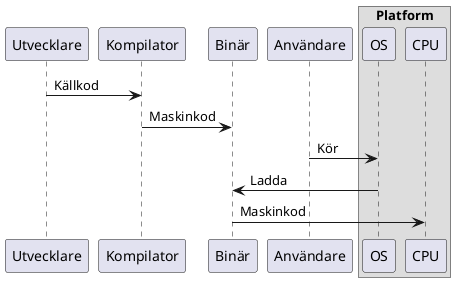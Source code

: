 @startuml livscykel-traditionell-applikation
participant Utvecklare
participant Kompilator
participant Binär
participant Användare
box "Platform" 
    participant OS
    participant CPU
end box
Utvecklare -> Kompilator: Källkod
Kompilator -> Binär: Maskinkod 
Användare -> OS: Kör
OS -> Binär: Ladda
Binär -> CPU: Maskinkod
@enduml